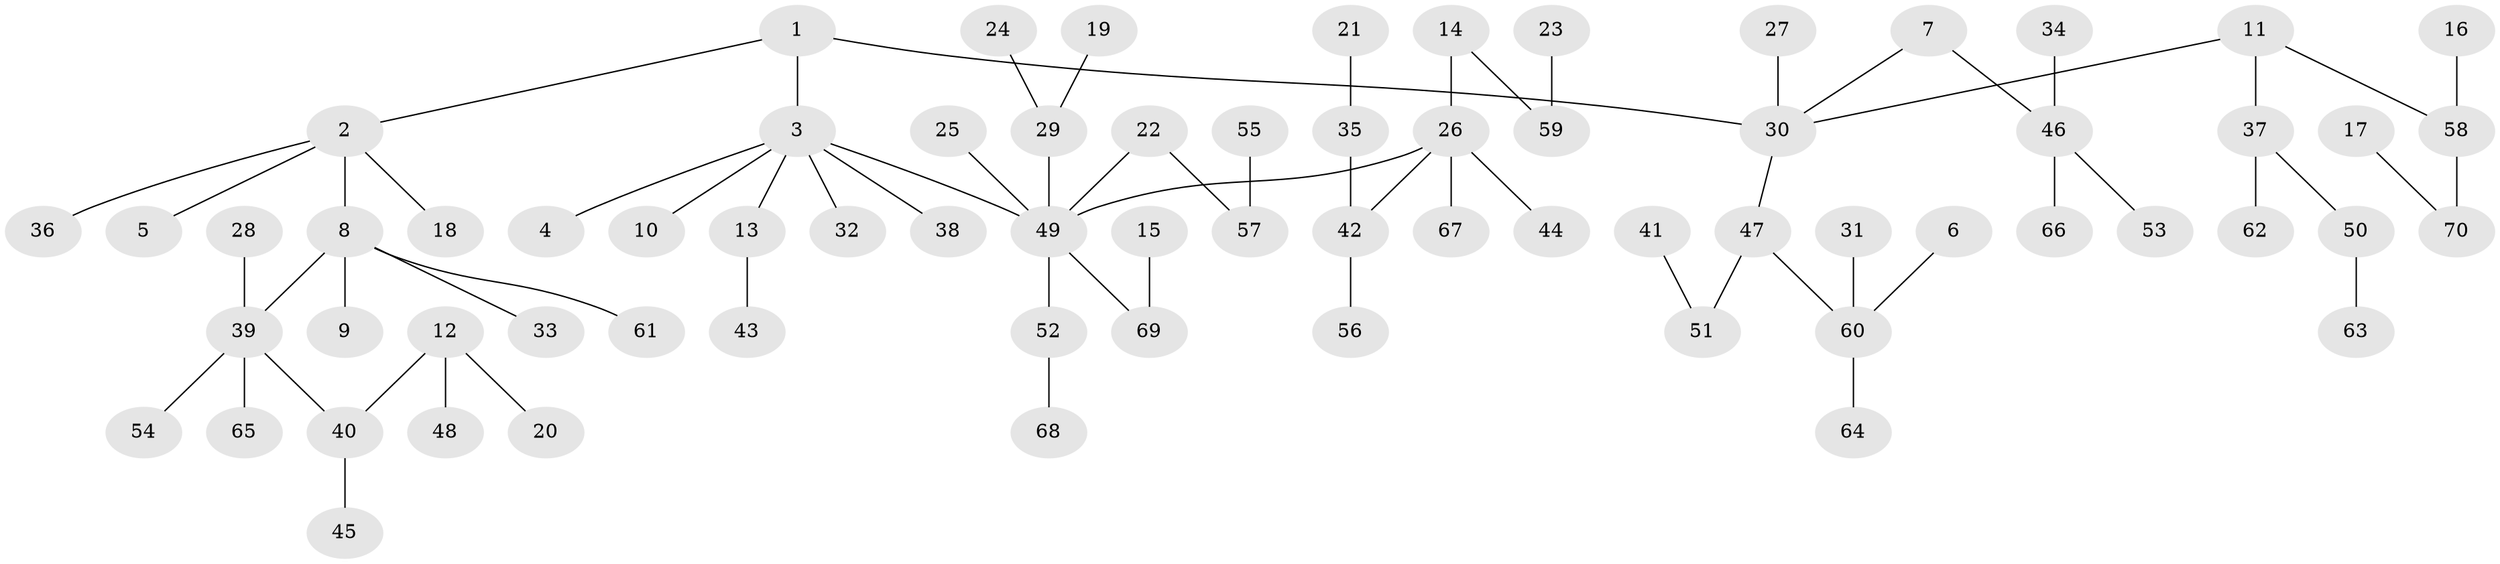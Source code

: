 // original degree distribution, {3: 0.12857142857142856, 4: 0.07142857142857142, 6: 0.02142857142857143, 2: 0.2714285714285714, 8: 0.007142857142857143, 1: 0.4785714285714286, 5: 0.02142857142857143}
// Generated by graph-tools (version 1.1) at 2025/50/03/09/25 03:50:20]
// undirected, 70 vertices, 69 edges
graph export_dot {
graph [start="1"]
  node [color=gray90,style=filled];
  1;
  2;
  3;
  4;
  5;
  6;
  7;
  8;
  9;
  10;
  11;
  12;
  13;
  14;
  15;
  16;
  17;
  18;
  19;
  20;
  21;
  22;
  23;
  24;
  25;
  26;
  27;
  28;
  29;
  30;
  31;
  32;
  33;
  34;
  35;
  36;
  37;
  38;
  39;
  40;
  41;
  42;
  43;
  44;
  45;
  46;
  47;
  48;
  49;
  50;
  51;
  52;
  53;
  54;
  55;
  56;
  57;
  58;
  59;
  60;
  61;
  62;
  63;
  64;
  65;
  66;
  67;
  68;
  69;
  70;
  1 -- 2 [weight=1.0];
  1 -- 3 [weight=1.0];
  1 -- 30 [weight=1.0];
  2 -- 5 [weight=1.0];
  2 -- 8 [weight=1.0];
  2 -- 18 [weight=1.0];
  2 -- 36 [weight=1.0];
  3 -- 4 [weight=1.0];
  3 -- 10 [weight=1.0];
  3 -- 13 [weight=1.0];
  3 -- 32 [weight=1.0];
  3 -- 38 [weight=1.0];
  3 -- 49 [weight=1.0];
  6 -- 60 [weight=1.0];
  7 -- 30 [weight=1.0];
  7 -- 46 [weight=1.0];
  8 -- 9 [weight=1.0];
  8 -- 33 [weight=1.0];
  8 -- 39 [weight=1.0];
  8 -- 61 [weight=1.0];
  11 -- 30 [weight=1.0];
  11 -- 37 [weight=1.0];
  11 -- 58 [weight=1.0];
  12 -- 20 [weight=1.0];
  12 -- 40 [weight=1.0];
  12 -- 48 [weight=1.0];
  13 -- 43 [weight=1.0];
  14 -- 26 [weight=1.0];
  14 -- 59 [weight=1.0];
  15 -- 69 [weight=1.0];
  16 -- 58 [weight=1.0];
  17 -- 70 [weight=1.0];
  19 -- 29 [weight=1.0];
  21 -- 35 [weight=1.0];
  22 -- 49 [weight=1.0];
  22 -- 57 [weight=1.0];
  23 -- 59 [weight=1.0];
  24 -- 29 [weight=1.0];
  25 -- 49 [weight=1.0];
  26 -- 42 [weight=1.0];
  26 -- 44 [weight=1.0];
  26 -- 49 [weight=1.0];
  26 -- 67 [weight=1.0];
  27 -- 30 [weight=1.0];
  28 -- 39 [weight=1.0];
  29 -- 49 [weight=1.0];
  30 -- 47 [weight=1.0];
  31 -- 60 [weight=1.0];
  34 -- 46 [weight=1.0];
  35 -- 42 [weight=1.0];
  37 -- 50 [weight=1.0];
  37 -- 62 [weight=1.0];
  39 -- 40 [weight=1.0];
  39 -- 54 [weight=1.0];
  39 -- 65 [weight=1.0];
  40 -- 45 [weight=1.0];
  41 -- 51 [weight=1.0];
  42 -- 56 [weight=1.0];
  46 -- 53 [weight=1.0];
  46 -- 66 [weight=1.0];
  47 -- 51 [weight=1.0];
  47 -- 60 [weight=1.0];
  49 -- 52 [weight=1.0];
  49 -- 69 [weight=1.0];
  50 -- 63 [weight=1.0];
  52 -- 68 [weight=1.0];
  55 -- 57 [weight=1.0];
  58 -- 70 [weight=1.0];
  60 -- 64 [weight=1.0];
}
